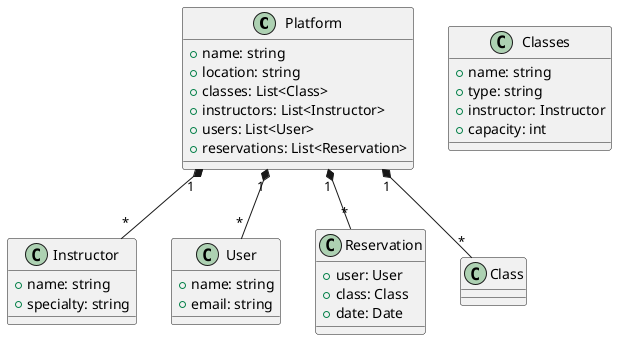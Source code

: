 @startuml PowerAPP class

class Platform {
  +name: string
  +location: string
  +classes: List<Class>
  +instructors: List<Instructor>
  +users: List<User>
  +reservations: List<Reservation>
}

class Classes {
  +name: string
  +type: string
  +instructor: Instructor
  +capacity: int
}

class Instructor {
  +name: string
  +specialty: string
}

class User {
  +name: string
  +email: string
}

class Reservation {
  +user: User
  +class: Class
  +date: Date
}

Platform "1" *-- "*" Class
Platform "1" *-- "*" Instructor
Platform "1" *-- "*" User
Platform "1" *-- "*" Reservation

@enduml
